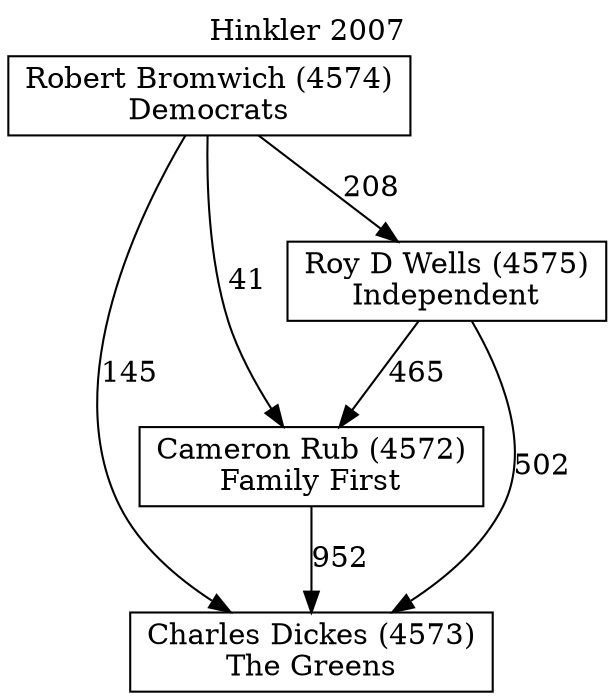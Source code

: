 // House preference flow
digraph "Charles Dickes (4573)_Hinkler_2007" {
	graph [label="Hinkler 2007" labelloc=t mclimit=10]
	node [shape=box]
	"Cameron Rub (4572)" [label="Cameron Rub (4572)
Family First"]
	"Charles Dickes (4573)" [label="Charles Dickes (4573)
The Greens"]
	"Robert Bromwich (4574)" [label="Robert Bromwich (4574)
Democrats"]
	"Roy D Wells (4575)" [label="Roy D Wells (4575)
Independent"]
	"Cameron Rub (4572)" -> "Charles Dickes (4573)" [label=952]
	"Robert Bromwich (4574)" -> "Cameron Rub (4572)" [label=41]
	"Robert Bromwich (4574)" -> "Charles Dickes (4573)" [label=145]
	"Robert Bromwich (4574)" -> "Roy D Wells (4575)" [label=208]
	"Roy D Wells (4575)" -> "Cameron Rub (4572)" [label=465]
	"Roy D Wells (4575)" -> "Charles Dickes (4573)" [label=502]
}

